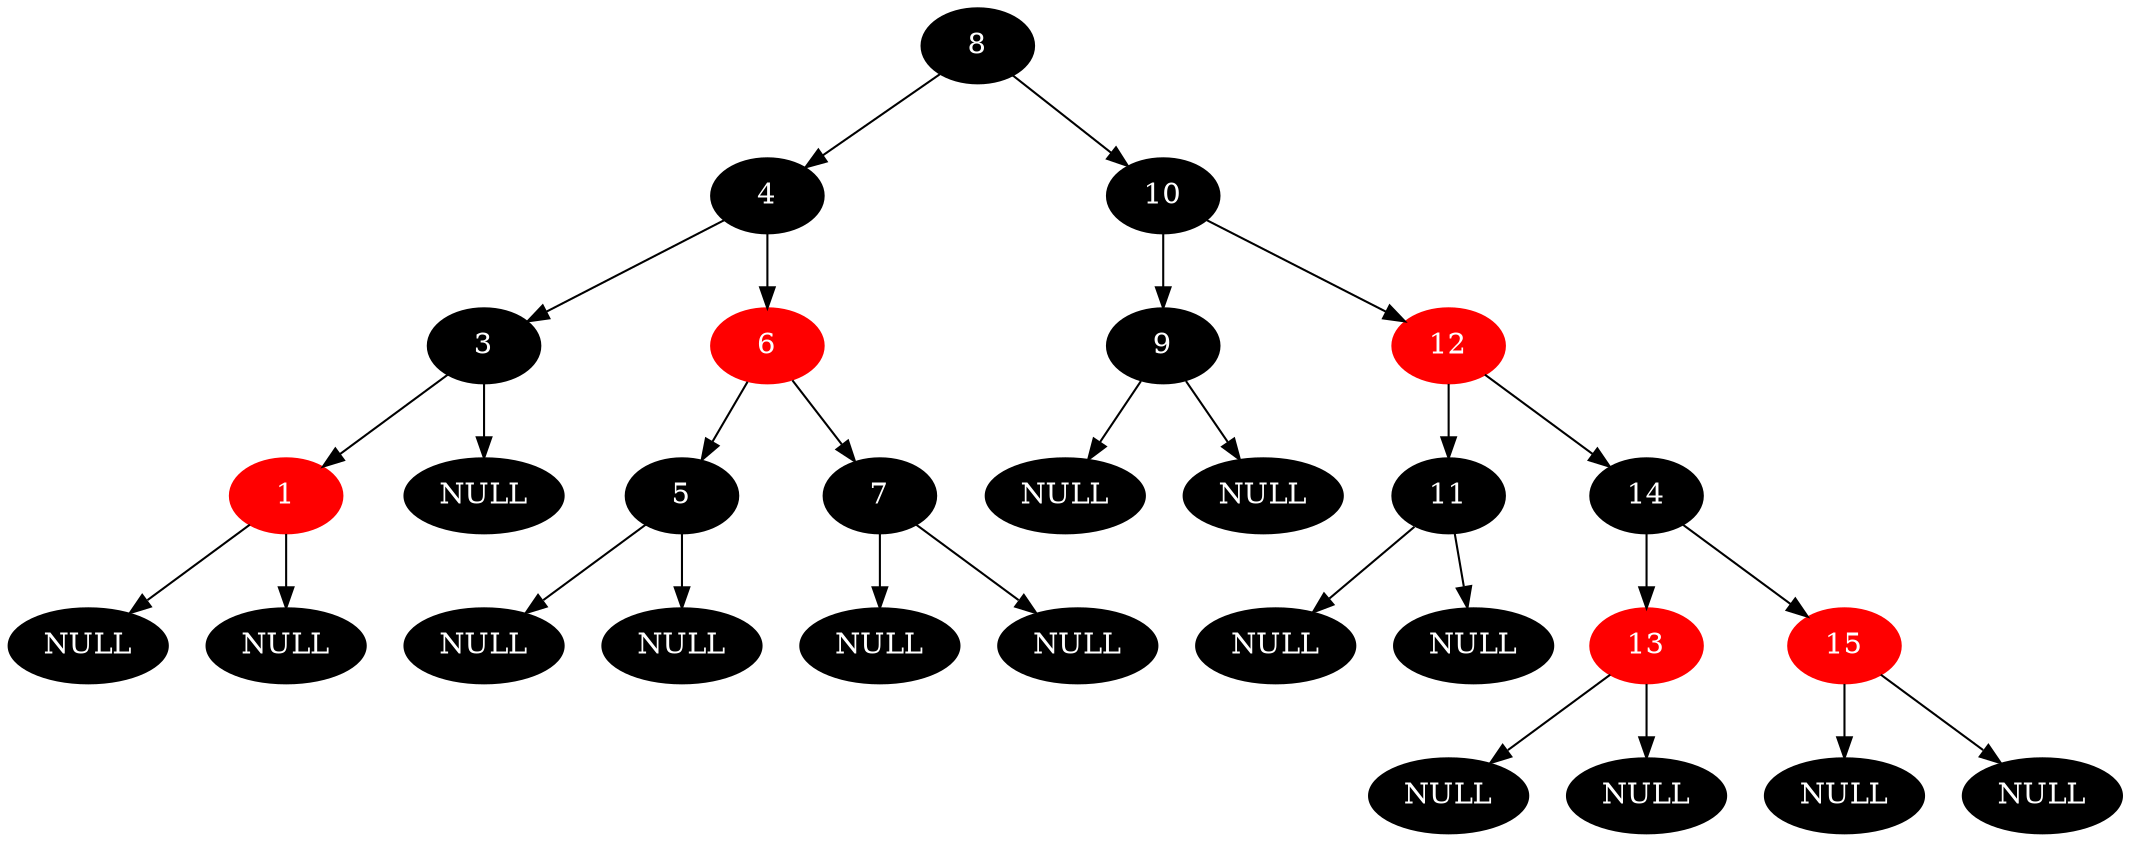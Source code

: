 digraph{
0[label="8",color=black,style=filled,fontcolor=white];
0 -> 1;
0 -> 2;
1[label="4",color=black,style=filled,fontcolor=white];
1 -> 3;
1 -> 4;
3[label="3",color=black,style=filled,fontcolor=white];
3 -> 7;
3 -> 8;
7[label="1",color=red,style=filled,fontcolor=white];
7 -> 15;
7 -> 16;
15[label="NULL",color=black,style=filled,fontcolor=white];
16[label="NULL",color=black,style=filled,fontcolor=white];
8[label="NULL",color=black,style=filled,fontcolor=white];
4[label="6",color=red,style=filled,fontcolor=white];
4 -> 9;
4 -> 10;
9[label="5",color=black,style=filled,fontcolor=white];
9 -> 19;
9 -> 20;
19[label="NULL",color=black,style=filled,fontcolor=white];
20[label="NULL",color=black,style=filled,fontcolor=white];
10[label="7",color=black,style=filled,fontcolor=white];
10 -> 21;
10 -> 22;
21[label="NULL",color=black,style=filled,fontcolor=white];
22[label="NULL",color=black,style=filled,fontcolor=white];
2[label="10",color=black,style=filled,fontcolor=white];
2 -> 5;
2 -> 6;
5[label="9",color=black,style=filled,fontcolor=white];
5 -> 11;
5 -> 12;
11[label="NULL",color=black,style=filled,fontcolor=white];
12[label="NULL",color=black,style=filled,fontcolor=white];
6[label="12",color=red,style=filled,fontcolor=white];
6 -> 13;
6 -> 14;
13[label="11",color=black,style=filled,fontcolor=white];
13 -> 27;
13 -> 28;
27[label="NULL",color=black,style=filled,fontcolor=white];
28[label="NULL",color=black,style=filled,fontcolor=white];
14[label="14",color=black,style=filled,fontcolor=white];
14 -> 29;
14 -> 30;
29[label="13",color=red,style=filled,fontcolor=white];
29 -> 59;
29 -> 60;
59[label="NULL",color=black,style=filled,fontcolor=white];
60[label="NULL",color=black,style=filled,fontcolor=white];
30[label="15",color=red,style=filled,fontcolor=white];
30 -> 61;
30 -> 62;
61[label="NULL",color=black,style=filled,fontcolor=white];
62[label="NULL",color=black,style=filled,fontcolor=white];
}
